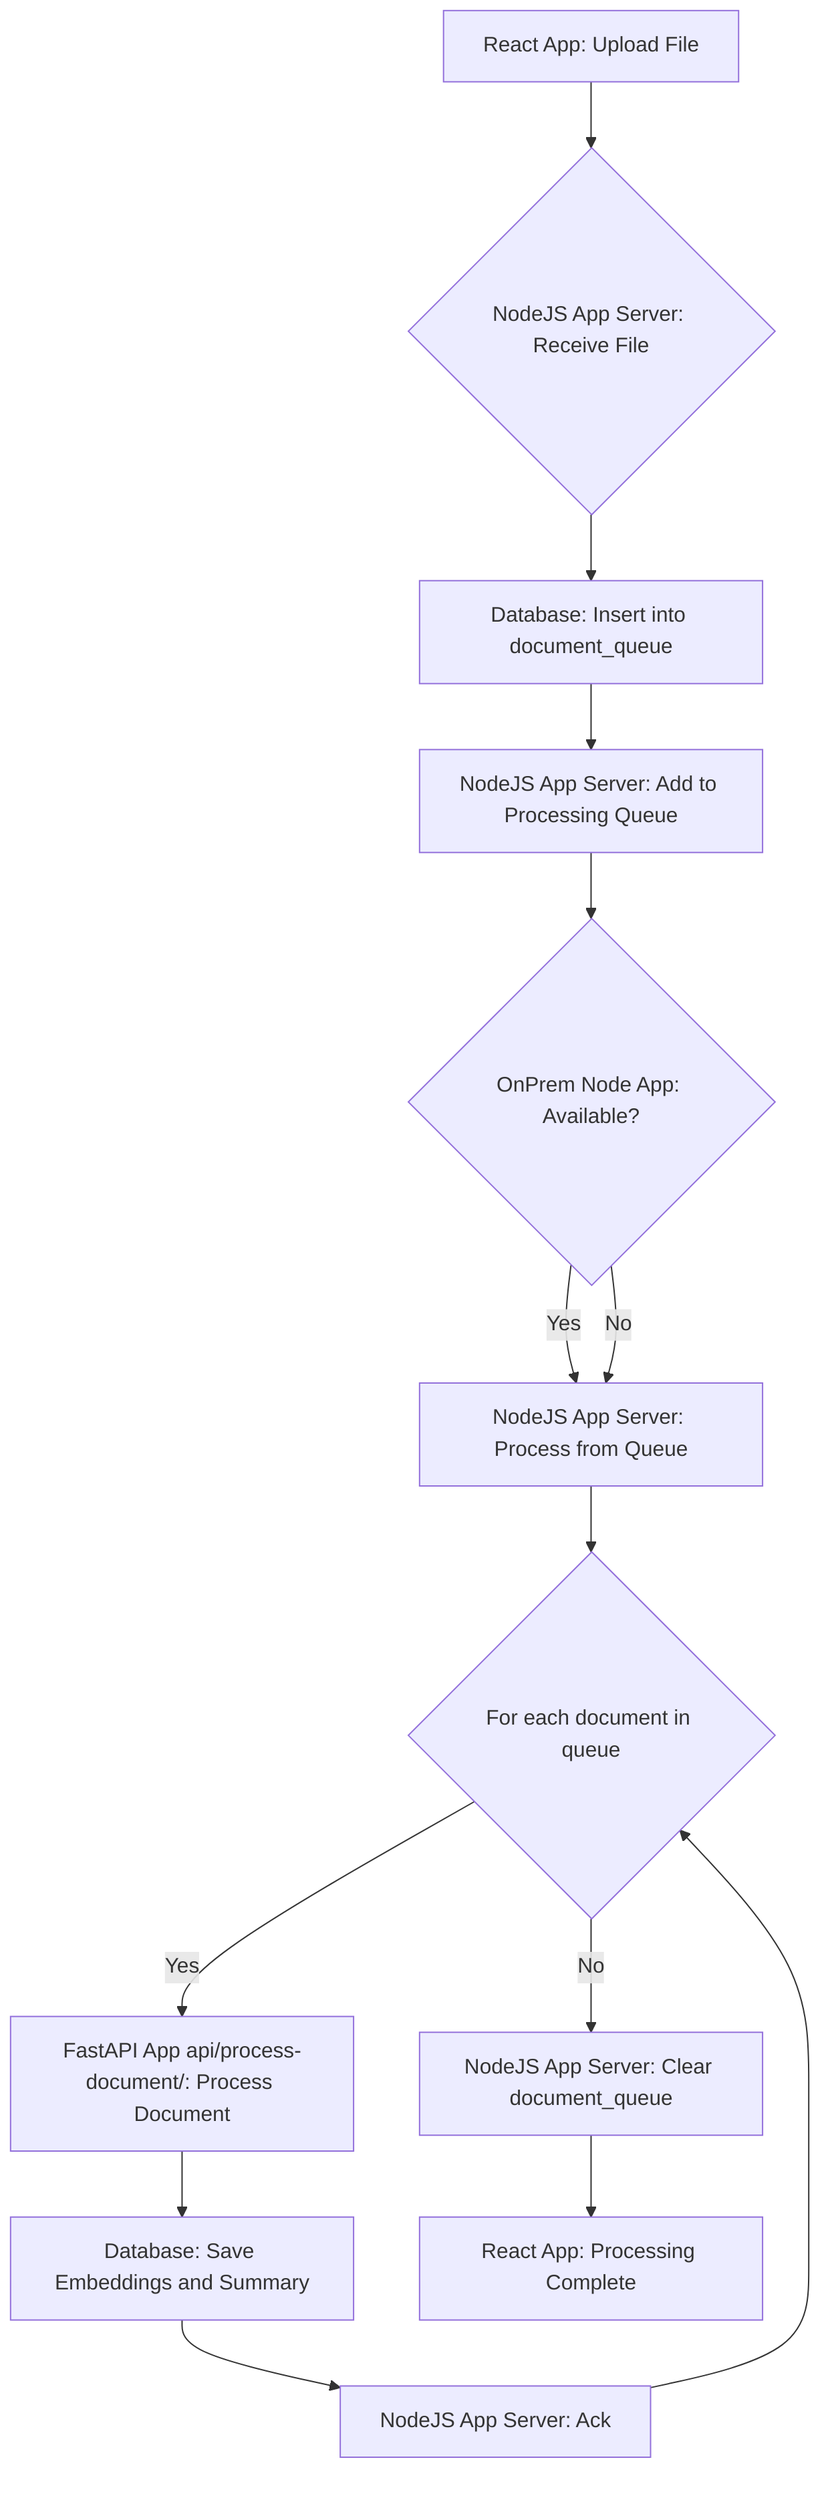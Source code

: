 graph TD
    A[React App: Upload File] --> B{NodeJS App Server: Receive File};
    B --> C[Database: Insert into document_queue];
    C --> D[NodeJS App Server: Add to Processing Queue];
    D --> E{OnPrem Node App: Available?};
    E -- Yes --> F[NodeJS App Server: Trigger OnPrem Processing from Queue];
    E -- No --> F[NodeJS App Server: Process from Queue];
    F --> G{For each document in queue};
    G -- Yes --> H[FastAPI App api/process-document/: Process Document];
    H --> I[Database: Save Embeddings and Summary];
    I --> J[NodeJS App Server: Ack];
    J --> G;
    G -- No --> K[NodeJS App Server: Clear document_queue];
    K --> L[React App: Processing Complete];